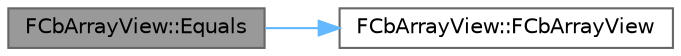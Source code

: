 digraph "FCbArrayView::Equals"
{
 // INTERACTIVE_SVG=YES
 // LATEX_PDF_SIZE
  bgcolor="transparent";
  edge [fontname=Helvetica,fontsize=10,labelfontname=Helvetica,labelfontsize=10];
  node [fontname=Helvetica,fontsize=10,shape=box,height=0.2,width=0.4];
  rankdir="LR";
  Node1 [id="Node000001",label="FCbArrayView::Equals",height=0.2,width=0.4,color="gray40", fillcolor="grey60", style="filled", fontcolor="black",tooltip="Whether this array is identical to the other array."];
  Node1 -> Node2 [id="edge1_Node000001_Node000002",color="steelblue1",style="solid",tooltip=" "];
  Node2 [id="Node000002",label="FCbArrayView::FCbArrayView",height=0.2,width=0.4,color="grey40", fillcolor="white", style="filled",URL="$d3/d79/classFCbArrayView.html#a9dd146ca64483d85ff29f6a28244a734",tooltip="Construct an array with no fields."];
}
